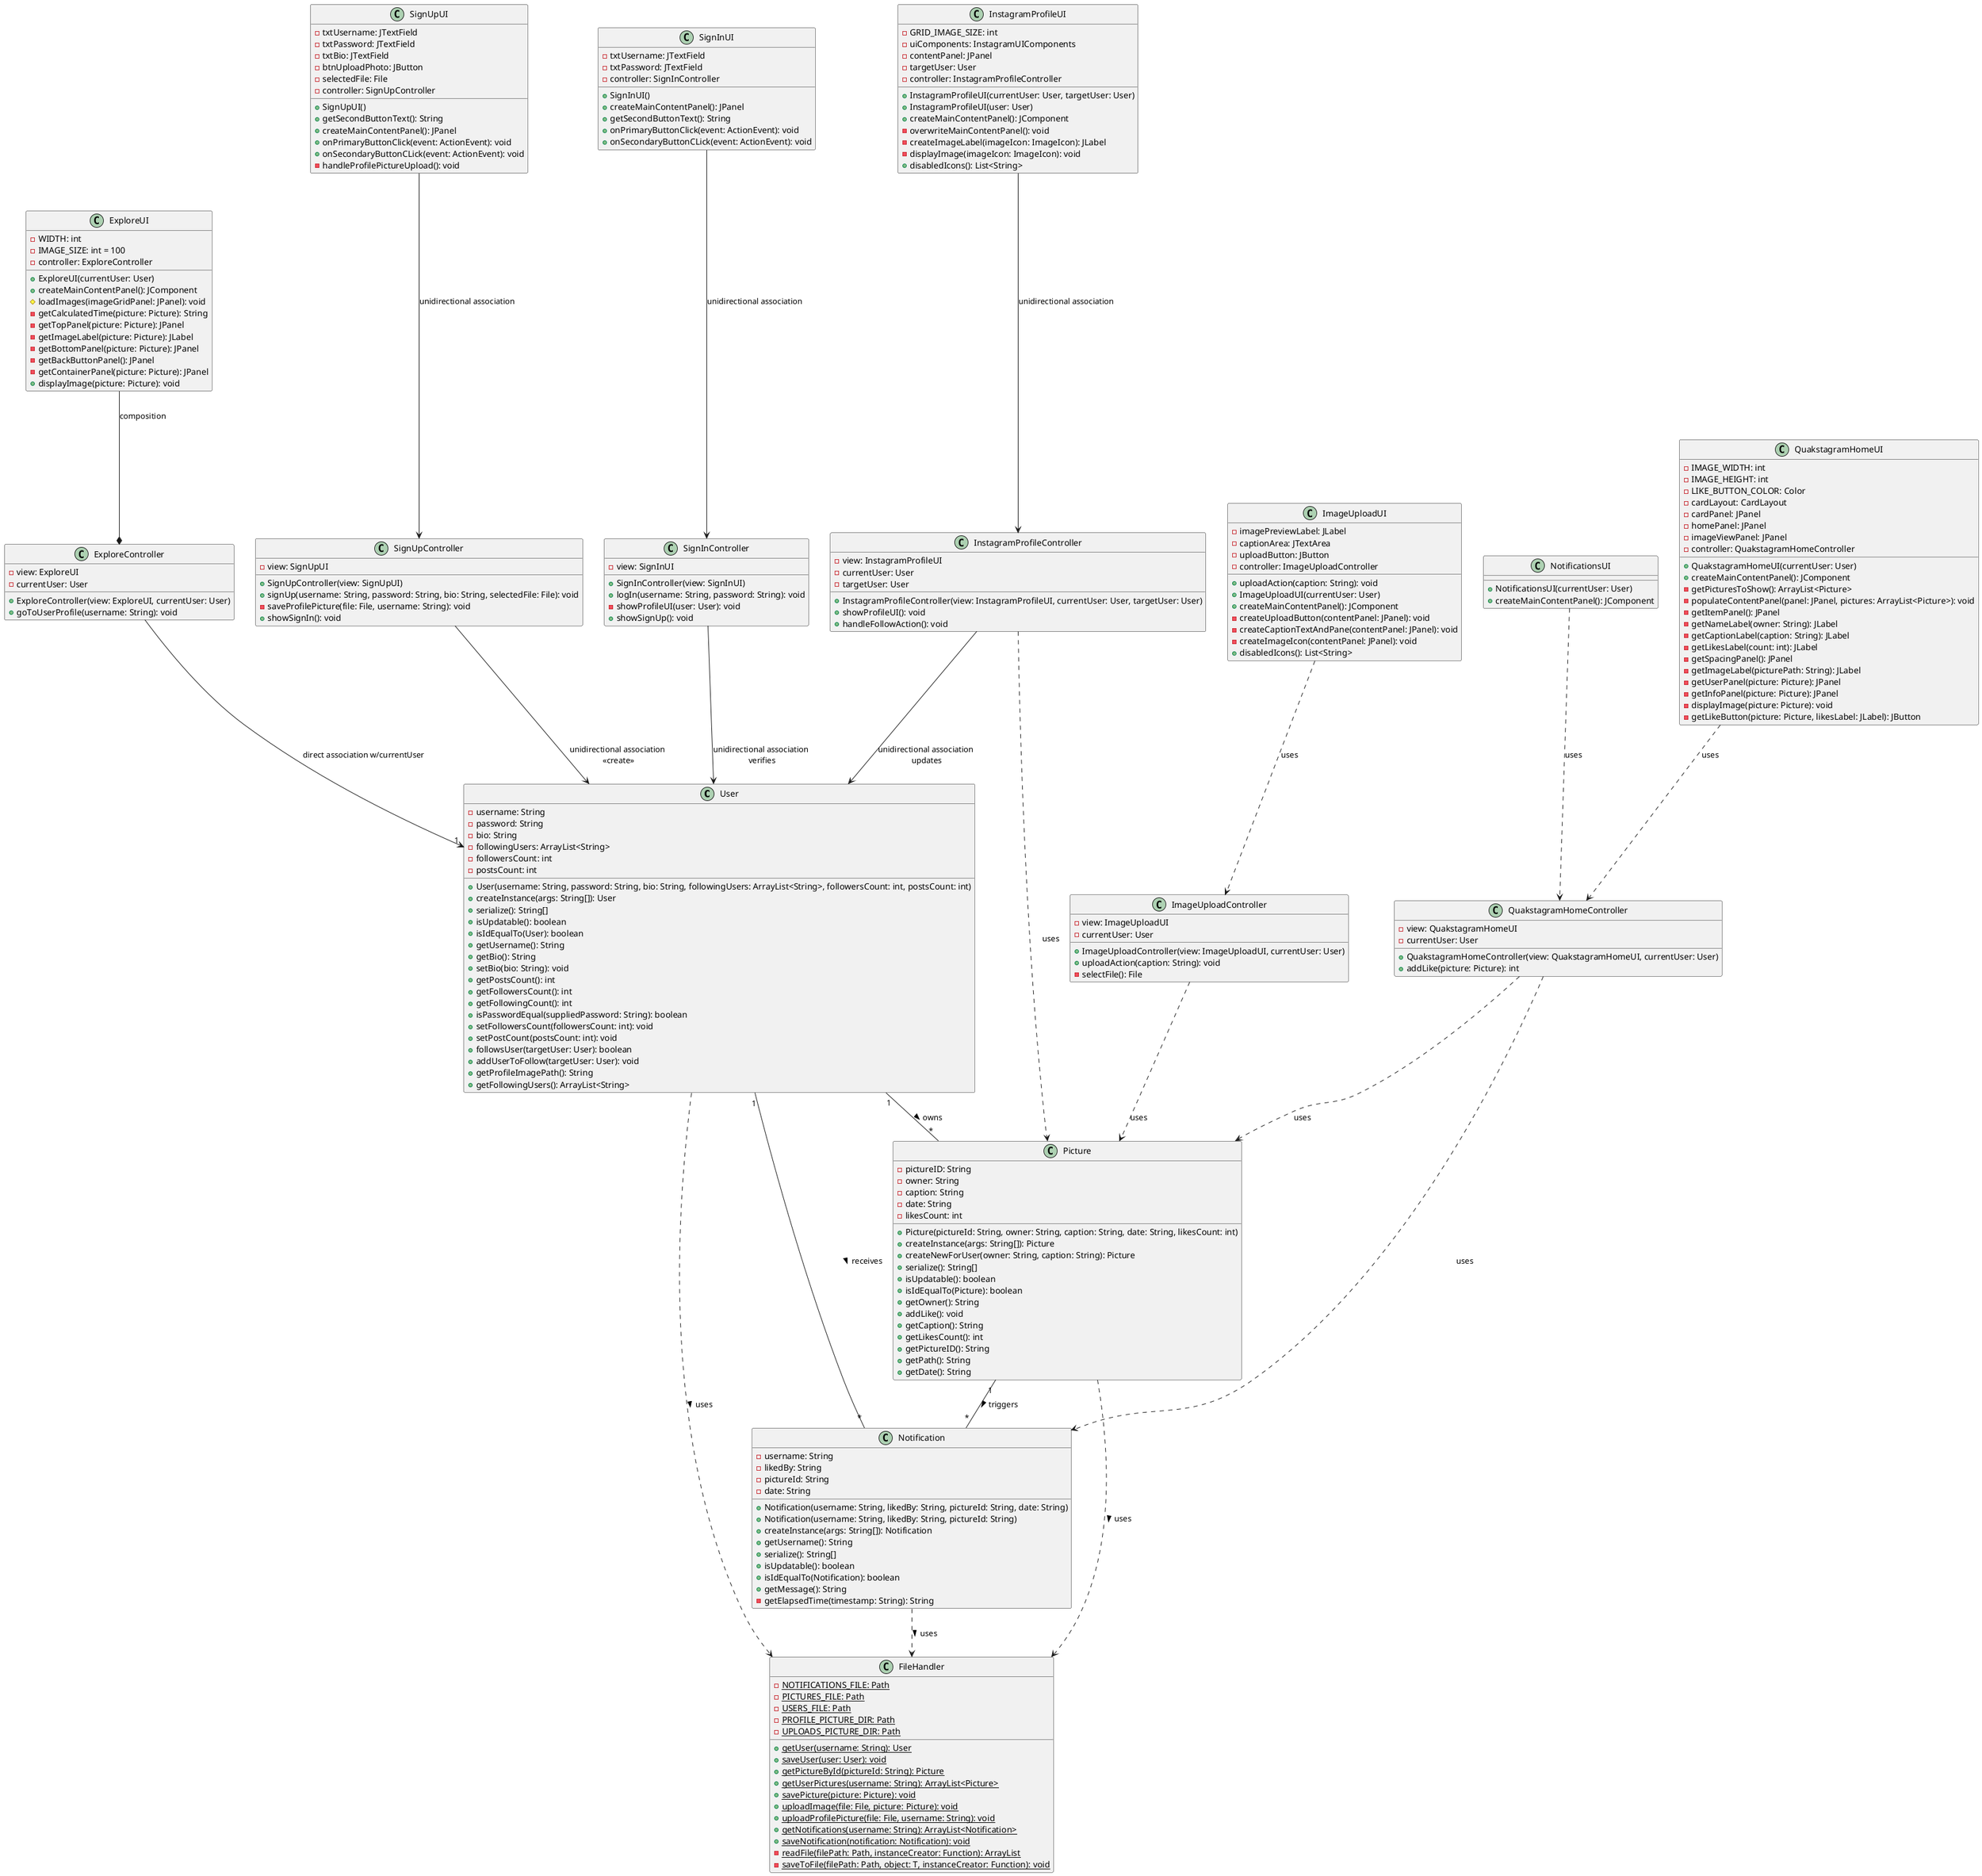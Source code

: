 @startuml
' Models
    class User {
        -username: String
        -password: String
        -bio: String
        -followingUsers: ArrayList<String>
        -followersCount: int
        -postsCount: int
        +User(username: String, password: String, bio: String, followingUsers: ArrayList<String>, followersCount: int, postsCount: int)
        +createInstance(args: String[]): User
        +serialize(): String[]
        +isUpdatable(): boolean
        +isIdEqualTo(User): boolean
        +getUsername(): String
        +getBio(): String
        +setBio(bio: String): void
        +getPostsCount(): int
        +getFollowersCount(): int
        +getFollowingCount(): int
        +isPasswordEqual(suppliedPassword: String): boolean
        +setFollowersCount(followersCount: int): void
        +setPostCount(postsCount: int): void
        +followsUser(targetUser: User): boolean
        +addUserToFollow(targetUser: User): void
        +getProfileImagePath(): String
        +getFollowingUsers(): ArrayList<String>
    }

    class Picture {
        -pictureID: String
        -owner: String
        -caption: String
        -date: String
        -likesCount: int
        +Picture(pictureId: String, owner: String, caption: String, date: String, likesCount: int)
        +createInstance(args: String[]): Picture
        +createNewForUser(owner: String, caption: String): Picture
        +serialize(): String[]
        +isUpdatable(): boolean
        +isIdEqualTo(Picture): boolean
        +getOwner(): String
        +addLike(): void
        +getCaption(): String
        +getLikesCount(): int
        +getPictureID(): String
        +getPath(): String
        +getDate(): String
    }

class Notification {
        -username: String
        -likedBy: String
        -pictureId: String
        -date: String
        +Notification(username: String, likedBy: String, pictureId: String, date: String)
        +Notification(username: String, likedBy: String, pictureId: String)
        +createInstance(args: String[]): Notification
        +getUsername(): String
        +serialize(): String[]
        +isUpdatable(): boolean
        +isIdEqualTo(Notification): boolean
        +getMessage(): String
        -getElapsedTime(timestamp: String): String
    }

' Relationships
User "1" -- "*" Picture : owns >
User "1" -- "*" Notification : receives >
Picture "1" -- "*" Notification : triggers >

' Controllers and their connection to models
SignInController --> User : unidirectional association \nverifies
SignUpController --> User : unidirectional association \n<<create>>
InstagramProfileController --> User : unidirectional association \nupdates
InstagramProfileController ..> Picture : uses
ExploreController --> "1" User : direct association w/currentUser
QuakstagramHomeController ..> Picture : uses
QuakstagramHomeController ..> Notification : uses
ImageUploadController ..> Picture : uses

' Associations among views and controllers
SignInUI ---> SignInController : unidirectional association
SignUpUI ---> SignUpController : unidirectional association
InstagramProfileUI ---> InstagramProfileController : unidirectional association
ExploreUI --* ExploreController : composition
QuakstagramHomeUI ..> QuakstagramHomeController : uses
ImageUploadUI ..> ImageUploadController : uses
NotificationsUI ..> QuakstagramHomeController : uses

' Utility classes
class FileHandler {
    {static} -NOTIFICATIONS_FILE: Path
    {static} -PICTURES_FILE: Path
    {static} -USERS_FILE: Path
    {static} -PROFILE_PICTURE_DIR: Path
    {static} -UPLOADS_PICTURE_DIR: Path
    {static} +getUser(username: String): User
    {static} +saveUser(user: User): void
    {static} +getPictureById(pictureId: String): Picture
    {static} +getUserPictures(username: String): ArrayList<Picture>
    {static} +savePicture(picture: Picture): void
    {static} +uploadImage(file: File, picture: Picture): void
    {static} +uploadProfilePicture(file: File, username: String): void
    {static} +getNotifications(username: String): ArrayList<Notification>
    {static} +saveNotification(notification: Notification): void
    {static} -readFile(filePath: Path, instanceCreator: Function): ArrayList
    {static} -saveToFile(filePath: Path, object: T, instanceCreator: Function): void
}

' Utility connections
User ..> FileHandler : uses >
Picture ..> FileHandler : uses >
Notification ..> FileHandler : uses >

' Views
class SignInUI {
        -txtUsername: JTextField
        -txtPassword: JTextField
        -controller: SignInController
        +SignInUI()
        +createMainContentPanel(): JPanel
        +getSecondButtonText(): String
        +onPrimaryButtonClick(event: ActionEvent): void
        +onSecondaryButtonCLick(event: ActionEvent): void
    }

class SignUpUI {
        -txtUsername: JTextField
        -txtPassword: JTextField
        -txtBio: JTextField
        -btnUploadPhoto: JButton
        -selectedFile: File
        -controller: SignUpController
        +SignUpUI()
        +getSecondButtonText(): String
        +createMainContentPanel(): JPanel
        +onPrimaryButtonClick(event: ActionEvent): void
        +onSecondaryButtonCLick(event: ActionEvent): void
        -handleProfilePictureUpload(): void
    }

class InstagramProfileUI {
        -GRID_IMAGE_SIZE: int
        -uiComponents: InstagramUIComponents
        -contentPanel: JPanel
        -targetUser: User
        -controller: InstagramProfileController
        +InstagramProfileUI(currentUser: User, targetUser: User)
        +InstagramProfileUI(user: User)
        +createMainContentPanel(): JComponent
        -overwriteMainContentPanel(): void
        -createImageLabel(imageIcon: ImageIcon): JLabel
        -displayImage(imageIcon: ImageIcon): void
        +disabledIcons(): List<String>
    }

class ExploreUI {
        -WIDTH: int
        -IMAGE_SIZE: int = 100
        -controller: ExploreController
        +ExploreUI(currentUser: User)
        +createMainContentPanel(): JComponent
        #loadImages(imageGridPanel: JPanel): void
        -getCalculatedTime(picture: Picture): String
        -getTopPanel(picture: Picture): JPanel
        -getImageLabel(picture: Picture): JLabel
        -getBottomPanel(picture: Picture): JPanel
        -getBackButtonPanel(): JPanel
        -getContainerPanel(picture: Picture): JPanel
        +displayImage(picture: Picture): void
    }

    class QuakstagramHomeUI {
        -IMAGE_WIDTH: int
        -IMAGE_HEIGHT: int
        -LIKE_BUTTON_COLOR: Color
        -cardLayout: CardLayout
        -cardPanel: JPanel
        -homePanel: JPanel
        -imageViewPanel: JPanel
        -controller: QuakstagramHomeController
        +QuakstagramHomeUI(currentUser: User)
        +createMainContentPanel(): JComponent
        -getPicturesToShow(): ArrayList<Picture>
        -populateContentPanel(panel: JPanel, pictures: ArrayList<Picture>): void
        -getItemPanel(): JPanel
        -getNameLabel(owner: String): JLabel
        -getCaptionLabel(caption: String): JLabel
        -getLikesLabel(count: int): JLabel
        -getSpacingPanel(): JPanel
        -getImageLabel(picturePath: String): JLabel
        -getUserPanel(picture: Picture): JPanel
        -getInfoPanel(picture: Picture): JPanel
        -displayImage(picture: Picture): void
        -getLikeButton(picture: Picture, likesLabel: JLabel): JButton
    }

class NotificationsUI {
        +NotificationsUI(currentUser: User)
        +createMainContentPanel(): JComponent
    }

class ImageUploadUI {
    +uploadAction(caption: String): void
}

' Controllers
class SignInController {
        -view: SignInUI
        +SignInController(view: SignInUI)
        +logIn(username: String, password: String): void
        -showProfileUI(user: User): void
        +showSignUp(): void
    }


class SignUpController {
        -view: SignUpUI
        +SignUpController(view: SignUpUI)
        +signUp(username: String, password: String, bio: String, selectedFile: File): void
        -saveProfilePicture(file: File, username: String): void
        +showSignIn(): void
    }

class InstagramProfileController {
        -view: InstagramProfileUI
        -currentUser: User
        -targetUser: User
        +InstagramProfileController(view: InstagramProfileUI, currentUser: User, targetUser: User)
        +showProfileUI(): void
        +handleFollowAction(): void
    }

class ExploreController {
        -view: ExploreUI
        -currentUser: User
        +ExploreController(view: ExploreUI, currentUser: User)
        +goToUserProfile(username: String): void
    }

class QuakstagramHomeController {
        -view: QuakstagramHomeUI
        -currentUser: User
        +QuakstagramHomeController(view: QuakstagramHomeUI, currentUser: User)
        +addLike(picture: Picture): int
    }

class ImageUploadUI {
        -imagePreviewLabel: JLabel
        -captionArea: JTextArea
        -uploadButton: JButton
        -controller: ImageUploadController
        +ImageUploadUI(currentUser: User)
        +createMainContentPanel(): JComponent
        -createUploadButton(contentPanel: JPanel): void
        -createCaptionTextAndPane(contentPanel: JPanel): void
        -createImageIcon(contentPanel: JPanel): void
        +disabledIcons(): List<String>
    }

class ImageUploadController {
        -view: ImageUploadUI
        -currentUser: User
        +ImageUploadController(view: ImageUploadUI, currentUser: User)
        +uploadAction(caption: String): void
        -selectFile(): File
    }

@enduml
